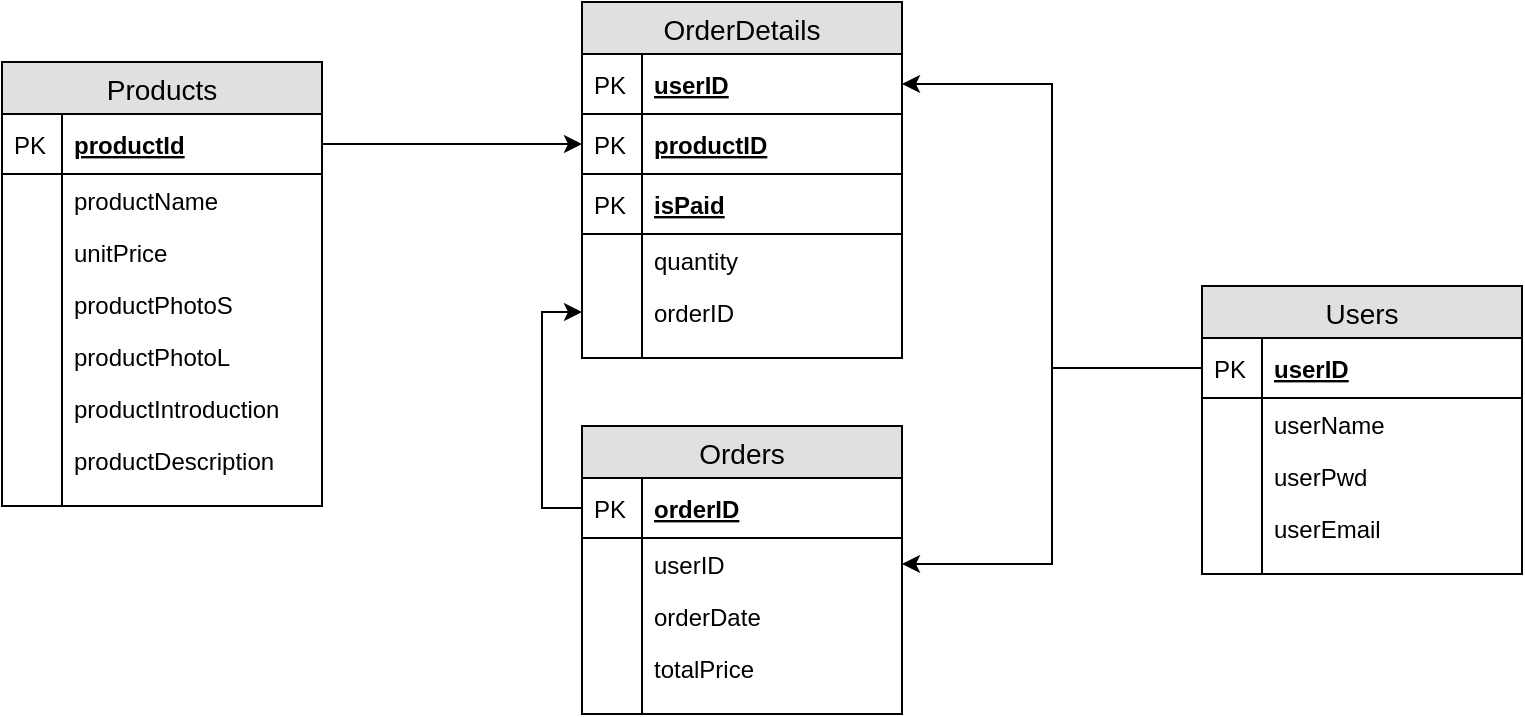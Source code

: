 <mxfile version="11.1.2" type="device"><diagram id="V2IZS3d80x2_e0JUgrku" name="Page-1"><mxGraphModel dx="2249" dy="715" grid="1" gridSize="10" guides="1" tooltips="1" connect="1" arrows="1" fold="1" page="1" pageScale="1" pageWidth="827" pageHeight="1169" math="0" shadow="0"><root><mxCell id="0"/><mxCell id="1" parent="0"/><mxCell id="JdzkJ-i8lnnv-jK554HZ-1" value="Orders" style="swimlane;fontStyle=0;childLayout=stackLayout;horizontal=1;startSize=26;fillColor=#e0e0e0;horizontalStack=0;resizeParent=1;resizeParentMax=0;resizeLast=0;collapsible=1;marginBottom=0;swimlaneFillColor=#ffffff;align=center;fontSize=14;" vertex="1" parent="1"><mxGeometry x="40" y="402" width="160" height="144" as="geometry"/></mxCell><mxCell id="JdzkJ-i8lnnv-jK554HZ-2" value="orderID" style="shape=partialRectangle;top=0;left=0;right=0;bottom=1;align=left;verticalAlign=middle;fillColor=none;spacingLeft=34;spacingRight=4;overflow=hidden;rotatable=0;points=[[0,0.5],[1,0.5]];portConstraint=eastwest;dropTarget=0;fontStyle=5;fontSize=12;" vertex="1" parent="JdzkJ-i8lnnv-jK554HZ-1"><mxGeometry y="26" width="160" height="30" as="geometry"/></mxCell><mxCell id="JdzkJ-i8lnnv-jK554HZ-3" value="PK" style="shape=partialRectangle;top=0;left=0;bottom=0;fillColor=none;align=left;verticalAlign=middle;spacingLeft=4;spacingRight=4;overflow=hidden;rotatable=0;points=[];portConstraint=eastwest;part=1;fontSize=12;" vertex="1" connectable="0" parent="JdzkJ-i8lnnv-jK554HZ-2"><mxGeometry width="30" height="30" as="geometry"/></mxCell><mxCell id="JdzkJ-i8lnnv-jK554HZ-4" value="userID" style="shape=partialRectangle;top=0;left=0;right=0;bottom=0;align=left;verticalAlign=top;fillColor=none;spacingLeft=34;spacingRight=4;overflow=hidden;rotatable=0;points=[[0,0.5],[1,0.5]];portConstraint=eastwest;dropTarget=0;fontSize=12;" vertex="1" parent="JdzkJ-i8lnnv-jK554HZ-1"><mxGeometry y="56" width="160" height="26" as="geometry"/></mxCell><mxCell id="JdzkJ-i8lnnv-jK554HZ-5" value="" style="shape=partialRectangle;top=0;left=0;bottom=0;fillColor=none;align=left;verticalAlign=top;spacingLeft=4;spacingRight=4;overflow=hidden;rotatable=0;points=[];portConstraint=eastwest;part=1;fontSize=12;" vertex="1" connectable="0" parent="JdzkJ-i8lnnv-jK554HZ-4"><mxGeometry width="30" height="26" as="geometry"/></mxCell><mxCell id="JdzkJ-i8lnnv-jK554HZ-6" value="orderDate" style="shape=partialRectangle;top=0;left=0;right=0;bottom=0;align=left;verticalAlign=top;fillColor=none;spacingLeft=34;spacingRight=4;overflow=hidden;rotatable=0;points=[[0,0.5],[1,0.5]];portConstraint=eastwest;dropTarget=0;fontSize=12;" vertex="1" parent="JdzkJ-i8lnnv-jK554HZ-1"><mxGeometry y="82" width="160" height="26" as="geometry"/></mxCell><mxCell id="JdzkJ-i8lnnv-jK554HZ-7" value="" style="shape=partialRectangle;top=0;left=0;bottom=0;fillColor=none;align=left;verticalAlign=top;spacingLeft=4;spacingRight=4;overflow=hidden;rotatable=0;points=[];portConstraint=eastwest;part=1;fontSize=12;" vertex="1" connectable="0" parent="JdzkJ-i8lnnv-jK554HZ-6"><mxGeometry width="30" height="26" as="geometry"/></mxCell><mxCell id="JdzkJ-i8lnnv-jK554HZ-8" value="totalPrice" style="shape=partialRectangle;top=0;left=0;right=0;bottom=0;align=left;verticalAlign=top;fillColor=none;spacingLeft=34;spacingRight=4;overflow=hidden;rotatable=0;points=[[0,0.5],[1,0.5]];portConstraint=eastwest;dropTarget=0;fontSize=12;" vertex="1" parent="JdzkJ-i8lnnv-jK554HZ-1"><mxGeometry y="108" width="160" height="26" as="geometry"/></mxCell><mxCell id="JdzkJ-i8lnnv-jK554HZ-9" value="" style="shape=partialRectangle;top=0;left=0;bottom=0;fillColor=none;align=left;verticalAlign=top;spacingLeft=4;spacingRight=4;overflow=hidden;rotatable=0;points=[];portConstraint=eastwest;part=1;fontSize=12;" vertex="1" connectable="0" parent="JdzkJ-i8lnnv-jK554HZ-8"><mxGeometry width="30" height="26" as="geometry"/></mxCell><mxCell id="JdzkJ-i8lnnv-jK554HZ-10" value="" style="shape=partialRectangle;top=0;left=0;right=0;bottom=0;align=left;verticalAlign=top;fillColor=none;spacingLeft=34;spacingRight=4;overflow=hidden;rotatable=0;points=[[0,0.5],[1,0.5]];portConstraint=eastwest;dropTarget=0;fontSize=12;" vertex="1" parent="JdzkJ-i8lnnv-jK554HZ-1"><mxGeometry y="134" width="160" height="10" as="geometry"/></mxCell><mxCell id="JdzkJ-i8lnnv-jK554HZ-11" value="" style="shape=partialRectangle;top=0;left=0;bottom=0;fillColor=none;align=left;verticalAlign=top;spacingLeft=4;spacingRight=4;overflow=hidden;rotatable=0;points=[];portConstraint=eastwest;part=1;fontSize=12;" vertex="1" connectable="0" parent="JdzkJ-i8lnnv-jK554HZ-10"><mxGeometry width="30" height="10" as="geometry"/></mxCell><mxCell id="JdzkJ-i8lnnv-jK554HZ-12" value="Users" style="swimlane;fontStyle=0;childLayout=stackLayout;horizontal=1;startSize=26;fillColor=#e0e0e0;horizontalStack=0;resizeParent=1;resizeParentMax=0;resizeLast=0;collapsible=1;marginBottom=0;swimlaneFillColor=#ffffff;align=center;fontSize=14;" vertex="1" parent="1"><mxGeometry x="350" y="332" width="160" height="144" as="geometry"/></mxCell><mxCell id="JdzkJ-i8lnnv-jK554HZ-13" value="userID" style="shape=partialRectangle;top=0;left=0;right=0;bottom=1;align=left;verticalAlign=middle;fillColor=none;spacingLeft=34;spacingRight=4;overflow=hidden;rotatable=0;points=[[0,0.5],[1,0.5]];portConstraint=eastwest;dropTarget=0;fontStyle=5;fontSize=12;" vertex="1" parent="JdzkJ-i8lnnv-jK554HZ-12"><mxGeometry y="26" width="160" height="30" as="geometry"/></mxCell><mxCell id="JdzkJ-i8lnnv-jK554HZ-14" value="PK" style="shape=partialRectangle;top=0;left=0;bottom=0;fillColor=none;align=left;verticalAlign=middle;spacingLeft=4;spacingRight=4;overflow=hidden;rotatable=0;points=[];portConstraint=eastwest;part=1;fontSize=12;" vertex="1" connectable="0" parent="JdzkJ-i8lnnv-jK554HZ-13"><mxGeometry width="30" height="30" as="geometry"/></mxCell><mxCell id="JdzkJ-i8lnnv-jK554HZ-17" value="userName" style="shape=partialRectangle;top=0;left=0;right=0;bottom=0;align=left;verticalAlign=top;fillColor=none;spacingLeft=34;spacingRight=4;overflow=hidden;rotatable=0;points=[[0,0.5],[1,0.5]];portConstraint=eastwest;dropTarget=0;fontSize=12;" vertex="1" parent="JdzkJ-i8lnnv-jK554HZ-12"><mxGeometry y="56" width="160" height="26" as="geometry"/></mxCell><mxCell id="JdzkJ-i8lnnv-jK554HZ-18" value="" style="shape=partialRectangle;top=0;left=0;bottom=0;fillColor=none;align=left;verticalAlign=top;spacingLeft=4;spacingRight=4;overflow=hidden;rotatable=0;points=[];portConstraint=eastwest;part=1;fontSize=12;" vertex="1" connectable="0" parent="JdzkJ-i8lnnv-jK554HZ-17"><mxGeometry width="30" height="26" as="geometry"/></mxCell><mxCell id="JdzkJ-i8lnnv-jK554HZ-59" value="userPwd" style="shape=partialRectangle;top=0;left=0;right=0;bottom=0;align=left;verticalAlign=top;fillColor=none;spacingLeft=34;spacingRight=4;overflow=hidden;rotatable=0;points=[[0,0.5],[1,0.5]];portConstraint=eastwest;dropTarget=0;fontSize=12;" vertex="1" parent="JdzkJ-i8lnnv-jK554HZ-12"><mxGeometry y="82" width="160" height="26" as="geometry"/></mxCell><mxCell id="JdzkJ-i8lnnv-jK554HZ-60" value="" style="shape=partialRectangle;top=0;left=0;bottom=0;fillColor=none;align=left;verticalAlign=top;spacingLeft=4;spacingRight=4;overflow=hidden;rotatable=0;points=[];portConstraint=eastwest;part=1;fontSize=12;" vertex="1" connectable="0" parent="JdzkJ-i8lnnv-jK554HZ-59"><mxGeometry width="30" height="26" as="geometry"/></mxCell><mxCell id="JdzkJ-i8lnnv-jK554HZ-61" value="userEmail" style="shape=partialRectangle;top=0;left=0;right=0;bottom=0;align=left;verticalAlign=top;fillColor=none;spacingLeft=34;spacingRight=4;overflow=hidden;rotatable=0;points=[[0,0.5],[1,0.5]];portConstraint=eastwest;dropTarget=0;fontSize=12;" vertex="1" parent="JdzkJ-i8lnnv-jK554HZ-12"><mxGeometry y="108" width="160" height="26" as="geometry"/></mxCell><mxCell id="JdzkJ-i8lnnv-jK554HZ-62" value="" style="shape=partialRectangle;top=0;left=0;bottom=0;fillColor=none;align=left;verticalAlign=top;spacingLeft=4;spacingRight=4;overflow=hidden;rotatable=0;points=[];portConstraint=eastwest;part=1;fontSize=12;" vertex="1" connectable="0" parent="JdzkJ-i8lnnv-jK554HZ-61"><mxGeometry width="30" height="26" as="geometry"/></mxCell><mxCell id="JdzkJ-i8lnnv-jK554HZ-21" value="" style="shape=partialRectangle;top=0;left=0;right=0;bottom=0;align=left;verticalAlign=top;fillColor=none;spacingLeft=34;spacingRight=4;overflow=hidden;rotatable=0;points=[[0,0.5],[1,0.5]];portConstraint=eastwest;dropTarget=0;fontSize=12;" vertex="1" parent="JdzkJ-i8lnnv-jK554HZ-12"><mxGeometry y="134" width="160" height="10" as="geometry"/></mxCell><mxCell id="JdzkJ-i8lnnv-jK554HZ-22" value="" style="shape=partialRectangle;top=0;left=0;bottom=0;fillColor=none;align=left;verticalAlign=top;spacingLeft=4;spacingRight=4;overflow=hidden;rotatable=0;points=[];portConstraint=eastwest;part=1;fontSize=12;" vertex="1" connectable="0" parent="JdzkJ-i8lnnv-jK554HZ-21"><mxGeometry width="30" height="10" as="geometry"/></mxCell><mxCell id="JdzkJ-i8lnnv-jK554HZ-23" value="OrderDetails" style="swimlane;fontStyle=0;childLayout=stackLayout;horizontal=1;startSize=26;fillColor=#e0e0e0;horizontalStack=0;resizeParent=1;resizeParentMax=0;resizeLast=0;collapsible=1;marginBottom=0;swimlaneFillColor=#ffffff;align=center;fontSize=14;" vertex="1" parent="1"><mxGeometry x="40" y="190" width="160" height="178" as="geometry"/></mxCell><mxCell id="JdzkJ-i8lnnv-jK554HZ-24" value="userID" style="shape=partialRectangle;top=0;left=0;right=0;bottom=1;align=left;verticalAlign=middle;fillColor=none;spacingLeft=34;spacingRight=4;overflow=hidden;rotatable=0;points=[[0,0.5],[1,0.5]];portConstraint=eastwest;dropTarget=0;fontStyle=5;fontSize=12;" vertex="1" parent="JdzkJ-i8lnnv-jK554HZ-23"><mxGeometry y="26" width="160" height="30" as="geometry"/></mxCell><mxCell id="JdzkJ-i8lnnv-jK554HZ-25" value="PK" style="shape=partialRectangle;top=0;left=0;bottom=0;fillColor=none;align=left;verticalAlign=middle;spacingLeft=4;spacingRight=4;overflow=hidden;rotatable=0;points=[];portConstraint=eastwest;part=1;fontSize=12;" vertex="1" connectable="0" parent="JdzkJ-i8lnnv-jK554HZ-24"><mxGeometry width="30" height="30" as="geometry"/></mxCell><mxCell id="JdzkJ-i8lnnv-jK554HZ-45" value="productID" style="shape=partialRectangle;top=0;left=0;right=0;bottom=1;align=left;verticalAlign=middle;fillColor=none;spacingLeft=34;spacingRight=4;overflow=hidden;rotatable=0;points=[[0,0.5],[1,0.5]];portConstraint=eastwest;dropTarget=0;fontStyle=5;fontSize=12;" vertex="1" parent="JdzkJ-i8lnnv-jK554HZ-23"><mxGeometry y="56" width="160" height="30" as="geometry"/></mxCell><mxCell id="JdzkJ-i8lnnv-jK554HZ-46" value="PK" style="shape=partialRectangle;top=0;left=0;bottom=0;fillColor=none;align=left;verticalAlign=middle;spacingLeft=4;spacingRight=4;overflow=hidden;rotatable=0;points=[];portConstraint=eastwest;part=1;fontSize=12;" vertex="1" connectable="0" parent="JdzkJ-i8lnnv-jK554HZ-45"><mxGeometry width="30" height="30" as="geometry"/></mxCell><mxCell id="JdzkJ-i8lnnv-jK554HZ-47" value="isPaid" style="shape=partialRectangle;top=0;left=0;right=0;bottom=1;align=left;verticalAlign=middle;fillColor=none;spacingLeft=34;spacingRight=4;overflow=hidden;rotatable=0;points=[[0,0.5],[1,0.5]];portConstraint=eastwest;dropTarget=0;fontStyle=5;fontSize=12;" vertex="1" parent="JdzkJ-i8lnnv-jK554HZ-23"><mxGeometry y="86" width="160" height="30" as="geometry"/></mxCell><mxCell id="JdzkJ-i8lnnv-jK554HZ-48" value="PK" style="shape=partialRectangle;top=0;left=0;bottom=0;fillColor=none;align=left;verticalAlign=middle;spacingLeft=4;spacingRight=4;overflow=hidden;rotatable=0;points=[];portConstraint=eastwest;part=1;fontSize=12;" vertex="1" connectable="0" parent="JdzkJ-i8lnnv-jK554HZ-47"><mxGeometry width="30" height="30" as="geometry"/></mxCell><mxCell id="JdzkJ-i8lnnv-jK554HZ-28" value="quantity" style="shape=partialRectangle;top=0;left=0;right=0;bottom=0;align=left;verticalAlign=top;fillColor=none;spacingLeft=34;spacingRight=4;overflow=hidden;rotatable=0;points=[[0,0.5],[1,0.5]];portConstraint=eastwest;dropTarget=0;fontSize=12;" vertex="1" parent="JdzkJ-i8lnnv-jK554HZ-23"><mxGeometry y="116" width="160" height="26" as="geometry"/></mxCell><mxCell id="JdzkJ-i8lnnv-jK554HZ-29" value="" style="shape=partialRectangle;top=0;left=0;bottom=0;fillColor=none;align=left;verticalAlign=top;spacingLeft=4;spacingRight=4;overflow=hidden;rotatable=0;points=[];portConstraint=eastwest;part=1;fontSize=12;" vertex="1" connectable="0" parent="JdzkJ-i8lnnv-jK554HZ-28"><mxGeometry width="30" height="26" as="geometry"/></mxCell><mxCell id="JdzkJ-i8lnnv-jK554HZ-26" value="orderID" style="shape=partialRectangle;top=0;left=0;right=0;bottom=0;align=left;verticalAlign=top;fillColor=none;spacingLeft=34;spacingRight=4;overflow=hidden;rotatable=0;points=[[0,0.5],[1,0.5]];portConstraint=eastwest;dropTarget=0;fontSize=12;" vertex="1" parent="JdzkJ-i8lnnv-jK554HZ-23"><mxGeometry y="142" width="160" height="26" as="geometry"/></mxCell><mxCell id="JdzkJ-i8lnnv-jK554HZ-27" value="" style="shape=partialRectangle;top=0;left=0;bottom=0;fillColor=none;align=left;verticalAlign=top;spacingLeft=4;spacingRight=4;overflow=hidden;rotatable=0;points=[];portConstraint=eastwest;part=1;fontSize=12;" vertex="1" connectable="0" parent="JdzkJ-i8lnnv-jK554HZ-26"><mxGeometry width="30" height="26" as="geometry"/></mxCell><mxCell id="JdzkJ-i8lnnv-jK554HZ-32" value="" style="shape=partialRectangle;top=0;left=0;right=0;bottom=0;align=left;verticalAlign=top;fillColor=none;spacingLeft=34;spacingRight=4;overflow=hidden;rotatable=0;points=[[0,0.5],[1,0.5]];portConstraint=eastwest;dropTarget=0;fontSize=12;" vertex="1" parent="JdzkJ-i8lnnv-jK554HZ-23"><mxGeometry y="168" width="160" height="10" as="geometry"/></mxCell><mxCell id="JdzkJ-i8lnnv-jK554HZ-33" value="" style="shape=partialRectangle;top=0;left=0;bottom=0;fillColor=none;align=left;verticalAlign=top;spacingLeft=4;spacingRight=4;overflow=hidden;rotatable=0;points=[];portConstraint=eastwest;part=1;fontSize=12;" vertex="1" connectable="0" parent="JdzkJ-i8lnnv-jK554HZ-32"><mxGeometry width="30" height="10" as="geometry"/></mxCell><mxCell id="JdzkJ-i8lnnv-jK554HZ-34" value="Products" style="swimlane;fontStyle=0;childLayout=stackLayout;horizontal=1;startSize=26;fillColor=#e0e0e0;horizontalStack=0;resizeParent=1;resizeParentMax=0;resizeLast=0;collapsible=1;marginBottom=0;swimlaneFillColor=#ffffff;align=center;fontSize=14;" vertex="1" parent="1"><mxGeometry x="-250" y="220" width="160" height="222" as="geometry"/></mxCell><mxCell id="JdzkJ-i8lnnv-jK554HZ-35" value="productId" style="shape=partialRectangle;top=0;left=0;right=0;bottom=1;align=left;verticalAlign=middle;fillColor=none;spacingLeft=34;spacingRight=4;overflow=hidden;rotatable=0;points=[[0,0.5],[1,0.5]];portConstraint=eastwest;dropTarget=0;fontStyle=5;fontSize=12;" vertex="1" parent="JdzkJ-i8lnnv-jK554HZ-34"><mxGeometry y="26" width="160" height="30" as="geometry"/></mxCell><mxCell id="JdzkJ-i8lnnv-jK554HZ-36" value="PK" style="shape=partialRectangle;top=0;left=0;bottom=0;fillColor=none;align=left;verticalAlign=middle;spacingLeft=4;spacingRight=4;overflow=hidden;rotatable=0;points=[];portConstraint=eastwest;part=1;fontSize=12;" vertex="1" connectable="0" parent="JdzkJ-i8lnnv-jK554HZ-35"><mxGeometry width="30" height="30" as="geometry"/></mxCell><mxCell id="JdzkJ-i8lnnv-jK554HZ-37" value="productName" style="shape=partialRectangle;top=0;left=0;right=0;bottom=0;align=left;verticalAlign=top;fillColor=none;spacingLeft=34;spacingRight=4;overflow=hidden;rotatable=0;points=[[0,0.5],[1,0.5]];portConstraint=eastwest;dropTarget=0;fontSize=12;" vertex="1" parent="JdzkJ-i8lnnv-jK554HZ-34"><mxGeometry y="56" width="160" height="26" as="geometry"/></mxCell><mxCell id="JdzkJ-i8lnnv-jK554HZ-38" value="" style="shape=partialRectangle;top=0;left=0;bottom=0;fillColor=none;align=left;verticalAlign=top;spacingLeft=4;spacingRight=4;overflow=hidden;rotatable=0;points=[];portConstraint=eastwest;part=1;fontSize=12;" vertex="1" connectable="0" parent="JdzkJ-i8lnnv-jK554HZ-37"><mxGeometry width="30" height="26" as="geometry"/></mxCell><mxCell id="JdzkJ-i8lnnv-jK554HZ-39" value="unitPrice" style="shape=partialRectangle;top=0;left=0;right=0;bottom=0;align=left;verticalAlign=top;fillColor=none;spacingLeft=34;spacingRight=4;overflow=hidden;rotatable=0;points=[[0,0.5],[1,0.5]];portConstraint=eastwest;dropTarget=0;fontSize=12;" vertex="1" parent="JdzkJ-i8lnnv-jK554HZ-34"><mxGeometry y="82" width="160" height="26" as="geometry"/></mxCell><mxCell id="JdzkJ-i8lnnv-jK554HZ-40" value="" style="shape=partialRectangle;top=0;left=0;bottom=0;fillColor=none;align=left;verticalAlign=top;spacingLeft=4;spacingRight=4;overflow=hidden;rotatable=0;points=[];portConstraint=eastwest;part=1;fontSize=12;" vertex="1" connectable="0" parent="JdzkJ-i8lnnv-jK554HZ-39"><mxGeometry width="30" height="26" as="geometry"/></mxCell><mxCell id="JdzkJ-i8lnnv-jK554HZ-41" value="productPhotoS" style="shape=partialRectangle;top=0;left=0;right=0;bottom=0;align=left;verticalAlign=top;fillColor=none;spacingLeft=34;spacingRight=4;overflow=hidden;rotatable=0;points=[[0,0.5],[1,0.5]];portConstraint=eastwest;dropTarget=0;fontSize=12;" vertex="1" parent="JdzkJ-i8lnnv-jK554HZ-34"><mxGeometry y="108" width="160" height="26" as="geometry"/></mxCell><mxCell id="JdzkJ-i8lnnv-jK554HZ-42" value="" style="shape=partialRectangle;top=0;left=0;bottom=0;fillColor=none;align=left;verticalAlign=top;spacingLeft=4;spacingRight=4;overflow=hidden;rotatable=0;points=[];portConstraint=eastwest;part=1;fontSize=12;" vertex="1" connectable="0" parent="JdzkJ-i8lnnv-jK554HZ-41"><mxGeometry width="30" height="26" as="geometry"/></mxCell><mxCell id="JdzkJ-i8lnnv-jK554HZ-49" value="productPhotoL" style="shape=partialRectangle;top=0;left=0;right=0;bottom=0;align=left;verticalAlign=top;fillColor=none;spacingLeft=34;spacingRight=4;overflow=hidden;rotatable=0;points=[[0,0.5],[1,0.5]];portConstraint=eastwest;dropTarget=0;fontSize=12;" vertex="1" parent="JdzkJ-i8lnnv-jK554HZ-34"><mxGeometry y="134" width="160" height="26" as="geometry"/></mxCell><mxCell id="JdzkJ-i8lnnv-jK554HZ-50" value="" style="shape=partialRectangle;top=0;left=0;bottom=0;fillColor=none;align=left;verticalAlign=top;spacingLeft=4;spacingRight=4;overflow=hidden;rotatable=0;points=[];portConstraint=eastwest;part=1;fontSize=12;" vertex="1" connectable="0" parent="JdzkJ-i8lnnv-jK554HZ-49"><mxGeometry width="30" height="26" as="geometry"/></mxCell><mxCell id="JdzkJ-i8lnnv-jK554HZ-51" value="productIntroduction" style="shape=partialRectangle;top=0;left=0;right=0;bottom=0;align=left;verticalAlign=top;fillColor=none;spacingLeft=34;spacingRight=4;overflow=hidden;rotatable=0;points=[[0,0.5],[1,0.5]];portConstraint=eastwest;dropTarget=0;fontSize=12;" vertex="1" parent="JdzkJ-i8lnnv-jK554HZ-34"><mxGeometry y="160" width="160" height="26" as="geometry"/></mxCell><mxCell id="JdzkJ-i8lnnv-jK554HZ-52" value="" style="shape=partialRectangle;top=0;left=0;bottom=0;fillColor=none;align=left;verticalAlign=top;spacingLeft=4;spacingRight=4;overflow=hidden;rotatable=0;points=[];portConstraint=eastwest;part=1;fontSize=12;" vertex="1" connectable="0" parent="JdzkJ-i8lnnv-jK554HZ-51"><mxGeometry width="30" height="26" as="geometry"/></mxCell><mxCell id="JdzkJ-i8lnnv-jK554HZ-53" value="productDescription" style="shape=partialRectangle;top=0;left=0;right=0;bottom=0;align=left;verticalAlign=top;fillColor=none;spacingLeft=34;spacingRight=4;overflow=hidden;rotatable=0;points=[[0,0.5],[1,0.5]];portConstraint=eastwest;dropTarget=0;fontSize=12;" vertex="1" parent="JdzkJ-i8lnnv-jK554HZ-34"><mxGeometry y="186" width="160" height="26" as="geometry"/></mxCell><mxCell id="JdzkJ-i8lnnv-jK554HZ-54" value="" style="shape=partialRectangle;top=0;left=0;bottom=0;fillColor=none;align=left;verticalAlign=top;spacingLeft=4;spacingRight=4;overflow=hidden;rotatable=0;points=[];portConstraint=eastwest;part=1;fontSize=12;" vertex="1" connectable="0" parent="JdzkJ-i8lnnv-jK554HZ-53"><mxGeometry width="30" height="26" as="geometry"/></mxCell><mxCell id="JdzkJ-i8lnnv-jK554HZ-43" value="" style="shape=partialRectangle;top=0;left=0;right=0;bottom=0;align=left;verticalAlign=top;fillColor=none;spacingLeft=34;spacingRight=4;overflow=hidden;rotatable=0;points=[[0,0.5],[1,0.5]];portConstraint=eastwest;dropTarget=0;fontSize=12;" vertex="1" parent="JdzkJ-i8lnnv-jK554HZ-34"><mxGeometry y="212" width="160" height="10" as="geometry"/></mxCell><mxCell id="JdzkJ-i8lnnv-jK554HZ-44" value="" style="shape=partialRectangle;top=0;left=0;bottom=0;fillColor=none;align=left;verticalAlign=top;spacingLeft=4;spacingRight=4;overflow=hidden;rotatable=0;points=[];portConstraint=eastwest;part=1;fontSize=12;" vertex="1" connectable="0" parent="JdzkJ-i8lnnv-jK554HZ-43"><mxGeometry width="30" height="10" as="geometry"/></mxCell><mxCell id="JdzkJ-i8lnnv-jK554HZ-55" style="edgeStyle=orthogonalEdgeStyle;rounded=0;orthogonalLoop=1;jettySize=auto;html=1;" edge="1" parent="1" source="JdzkJ-i8lnnv-jK554HZ-35" target="JdzkJ-i8lnnv-jK554HZ-45"><mxGeometry relative="1" as="geometry"/></mxCell><mxCell id="JdzkJ-i8lnnv-jK554HZ-56" style="edgeStyle=orthogonalEdgeStyle;rounded=0;orthogonalLoop=1;jettySize=auto;html=1;" edge="1" parent="1" source="JdzkJ-i8lnnv-jK554HZ-13" target="JdzkJ-i8lnnv-jK554HZ-24"><mxGeometry relative="1" as="geometry"/></mxCell><mxCell id="JdzkJ-i8lnnv-jK554HZ-57" style="edgeStyle=orthogonalEdgeStyle;rounded=0;orthogonalLoop=1;jettySize=auto;html=1;" edge="1" parent="1" source="JdzkJ-i8lnnv-jK554HZ-13" target="JdzkJ-i8lnnv-jK554HZ-4"><mxGeometry relative="1" as="geometry"/></mxCell><mxCell id="JdzkJ-i8lnnv-jK554HZ-64" style="edgeStyle=orthogonalEdgeStyle;rounded=0;orthogonalLoop=1;jettySize=auto;html=1;" edge="1" parent="1" source="JdzkJ-i8lnnv-jK554HZ-2" target="JdzkJ-i8lnnv-jK554HZ-26"><mxGeometry relative="1" as="geometry"><Array as="points"><mxPoint x="20" y="443"/><mxPoint x="20" y="345"/></Array></mxGeometry></mxCell></root></mxGraphModel></diagram></mxfile>